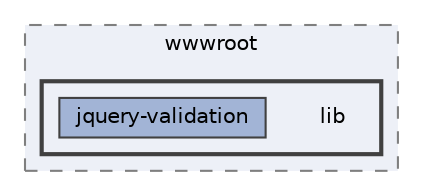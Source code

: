 digraph "E:/Users/venel/Desktop/TravellerV2/traveller/Traveller-Server/wwwroot/lib"
{
 // LATEX_PDF_SIZE
  bgcolor="transparent";
  edge [fontname=Helvetica,fontsize=10,labelfontname=Helvetica,labelfontsize=10];
  node [fontname=Helvetica,fontsize=10,shape=box,height=0.2,width=0.4];
  compound=true
  subgraph clusterdir_21937881691b9bfc16ace5f8b68bc79c {
    graph [ bgcolor="#edf0f7", pencolor="grey50", label="wwwroot", fontname=Helvetica,fontsize=10 style="filled,dashed", URL="dir_21937881691b9bfc16ace5f8b68bc79c.html",tooltip=""]
  subgraph clusterdir_2def7c5a60cba8df6c6fb090fe6d2a4e {
    graph [ bgcolor="#edf0f7", pencolor="grey25", label="", fontname=Helvetica,fontsize=10 style="filled,bold", URL="dir_2def7c5a60cba8df6c6fb090fe6d2a4e.html",tooltip=""]
    dir_2def7c5a60cba8df6c6fb090fe6d2a4e [shape=plaintext, label="lib"];
  dir_590e6f47e8505a2db04164fb4ebd6c44 [label="jquery-validation", fillcolor="#a2b4d6", color="grey25", style="filled", URL="dir_590e6f47e8505a2db04164fb4ebd6c44.html",tooltip=""];
  }
  }
}
